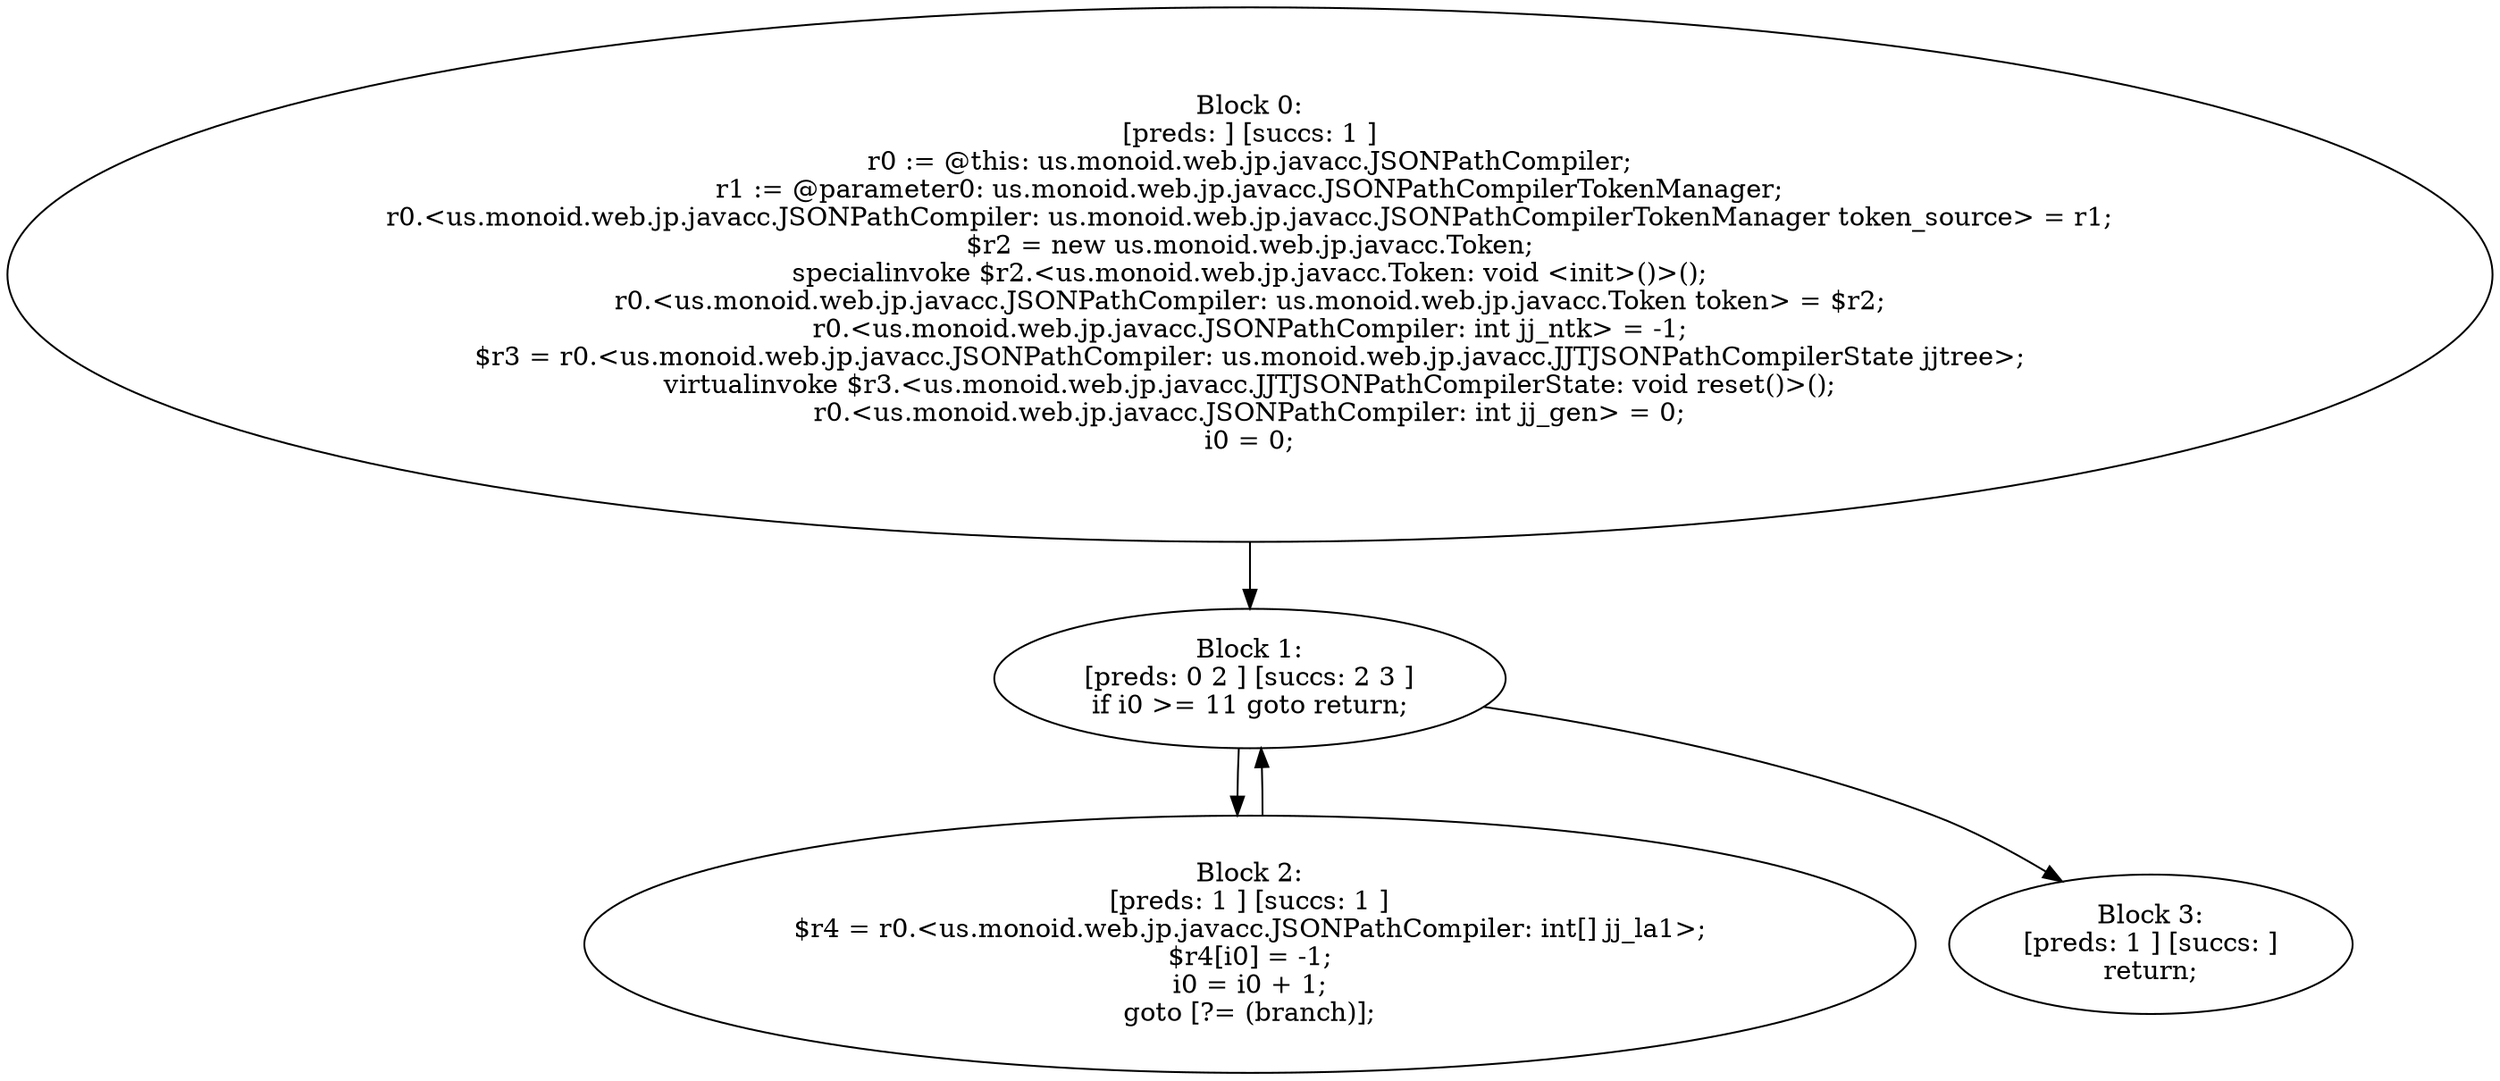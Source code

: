 digraph "unitGraph" {
    "Block 0:
[preds: ] [succs: 1 ]
r0 := @this: us.monoid.web.jp.javacc.JSONPathCompiler;
r1 := @parameter0: us.monoid.web.jp.javacc.JSONPathCompilerTokenManager;
r0.<us.monoid.web.jp.javacc.JSONPathCompiler: us.monoid.web.jp.javacc.JSONPathCompilerTokenManager token_source> = r1;
$r2 = new us.monoid.web.jp.javacc.Token;
specialinvoke $r2.<us.monoid.web.jp.javacc.Token: void <init>()>();
r0.<us.monoid.web.jp.javacc.JSONPathCompiler: us.monoid.web.jp.javacc.Token token> = $r2;
r0.<us.monoid.web.jp.javacc.JSONPathCompiler: int jj_ntk> = -1;
$r3 = r0.<us.monoid.web.jp.javacc.JSONPathCompiler: us.monoid.web.jp.javacc.JJTJSONPathCompilerState jjtree>;
virtualinvoke $r3.<us.monoid.web.jp.javacc.JJTJSONPathCompilerState: void reset()>();
r0.<us.monoid.web.jp.javacc.JSONPathCompiler: int jj_gen> = 0;
i0 = 0;
"
    "Block 1:
[preds: 0 2 ] [succs: 2 3 ]
if i0 >= 11 goto return;
"
    "Block 2:
[preds: 1 ] [succs: 1 ]
$r4 = r0.<us.monoid.web.jp.javacc.JSONPathCompiler: int[] jj_la1>;
$r4[i0] = -1;
i0 = i0 + 1;
goto [?= (branch)];
"
    "Block 3:
[preds: 1 ] [succs: ]
return;
"
    "Block 0:
[preds: ] [succs: 1 ]
r0 := @this: us.monoid.web.jp.javacc.JSONPathCompiler;
r1 := @parameter0: us.monoid.web.jp.javacc.JSONPathCompilerTokenManager;
r0.<us.monoid.web.jp.javacc.JSONPathCompiler: us.monoid.web.jp.javacc.JSONPathCompilerTokenManager token_source> = r1;
$r2 = new us.monoid.web.jp.javacc.Token;
specialinvoke $r2.<us.monoid.web.jp.javacc.Token: void <init>()>();
r0.<us.monoid.web.jp.javacc.JSONPathCompiler: us.monoid.web.jp.javacc.Token token> = $r2;
r0.<us.monoid.web.jp.javacc.JSONPathCompiler: int jj_ntk> = -1;
$r3 = r0.<us.monoid.web.jp.javacc.JSONPathCompiler: us.monoid.web.jp.javacc.JJTJSONPathCompilerState jjtree>;
virtualinvoke $r3.<us.monoid.web.jp.javacc.JJTJSONPathCompilerState: void reset()>();
r0.<us.monoid.web.jp.javacc.JSONPathCompiler: int jj_gen> = 0;
i0 = 0;
"->"Block 1:
[preds: 0 2 ] [succs: 2 3 ]
if i0 >= 11 goto return;
";
    "Block 1:
[preds: 0 2 ] [succs: 2 3 ]
if i0 >= 11 goto return;
"->"Block 2:
[preds: 1 ] [succs: 1 ]
$r4 = r0.<us.monoid.web.jp.javacc.JSONPathCompiler: int[] jj_la1>;
$r4[i0] = -1;
i0 = i0 + 1;
goto [?= (branch)];
";
    "Block 1:
[preds: 0 2 ] [succs: 2 3 ]
if i0 >= 11 goto return;
"->"Block 3:
[preds: 1 ] [succs: ]
return;
";
    "Block 2:
[preds: 1 ] [succs: 1 ]
$r4 = r0.<us.monoid.web.jp.javacc.JSONPathCompiler: int[] jj_la1>;
$r4[i0] = -1;
i0 = i0 + 1;
goto [?= (branch)];
"->"Block 1:
[preds: 0 2 ] [succs: 2 3 ]
if i0 >= 11 goto return;
";
}
